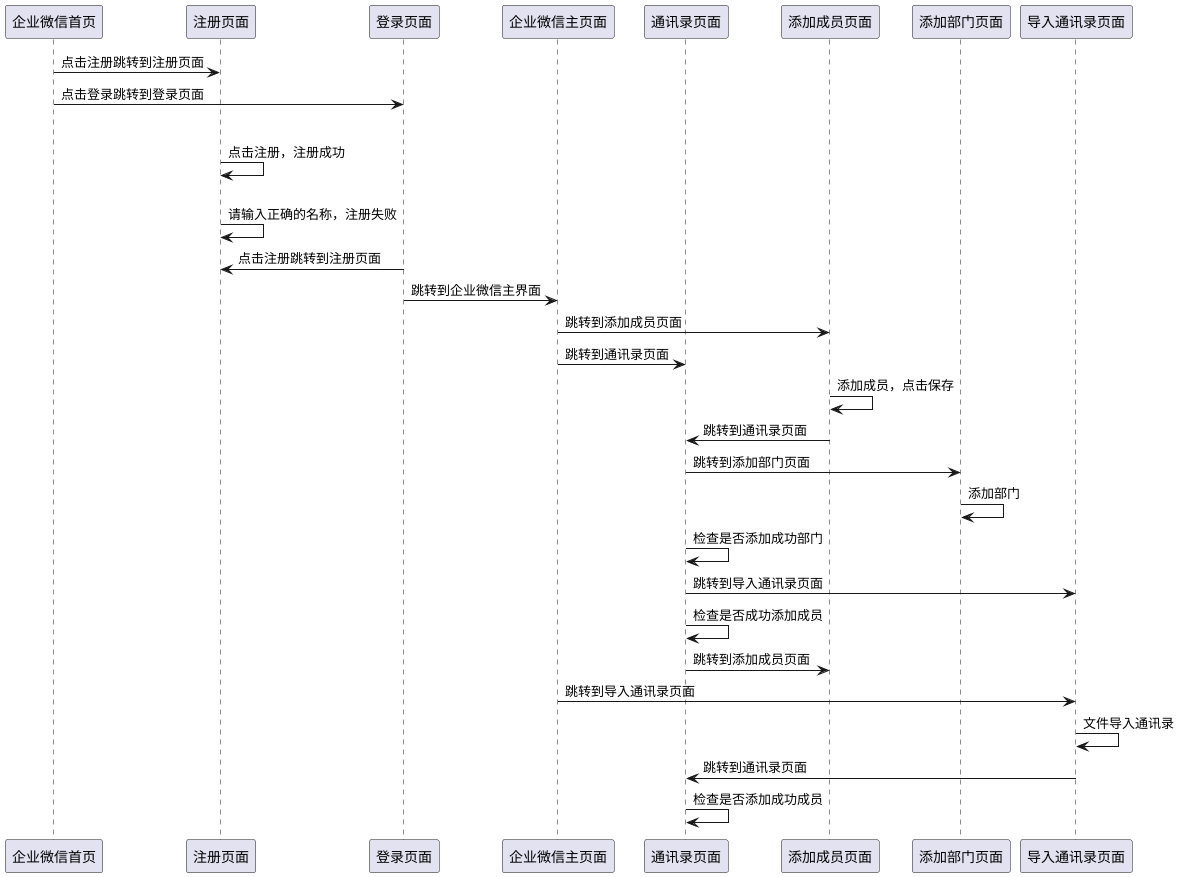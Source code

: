 @startuml
        participant 企业微信首页 as fmian
        participant 注册页面 as register
        participant 登录页面 as login
        participant 企业微信主页面 as main
        participant 通讯录页面 as contact
        participant 添加成员页面 as add_member
        participant 添加部门页面 as add_department
        participant 导入通讯录页面 as bath_members

        fmian->register:点击注册跳转到注册页面
        fmian->login:点击登录跳转到登录页面

        alt 成功情况
        register->register:点击注册，注册成功

        else 失败情况
        register->register:请输入正确的名称，注册失败

        login->register:点击注册跳转到注册页面
        login->main:跳转到企业微信主界面


        main->add_member:跳转到添加成员页面
        main->contact:跳转到通讯录页面

        add_member->add_member:添加成员，点击保存
        add_member->contact:跳转到通讯录页面

        contact->add_department:跳转到添加部门页面
        add_department->add_department:添加部门
        contact->contact:检查是否添加成功部门
        contact->bath_members:跳转到导入通讯录页面


        contact->contact:检查是否成功添加成员
        contact->add_member:跳转到添加成员页面

        main->bath_members:跳转到导入通讯录页面

        bath_members->bath_members:文件导入通讯录
        bath_members->contact:跳转到通讯录页面
        contact->contact:检查是否添加成功成员


        @enduml